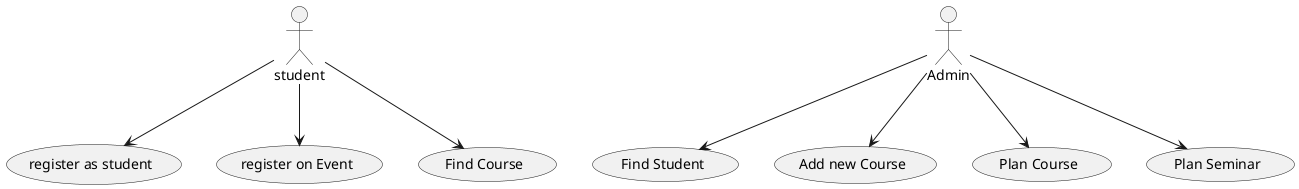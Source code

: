 @startuml


student --> (register as student)
student --> (register on Event)
student --> (Find Course)

Admin --> (Find Student)
Admin --> (Add new Course)
Admin --> (Plan Course)
Admin --> (Plan Seminar)




@enduml